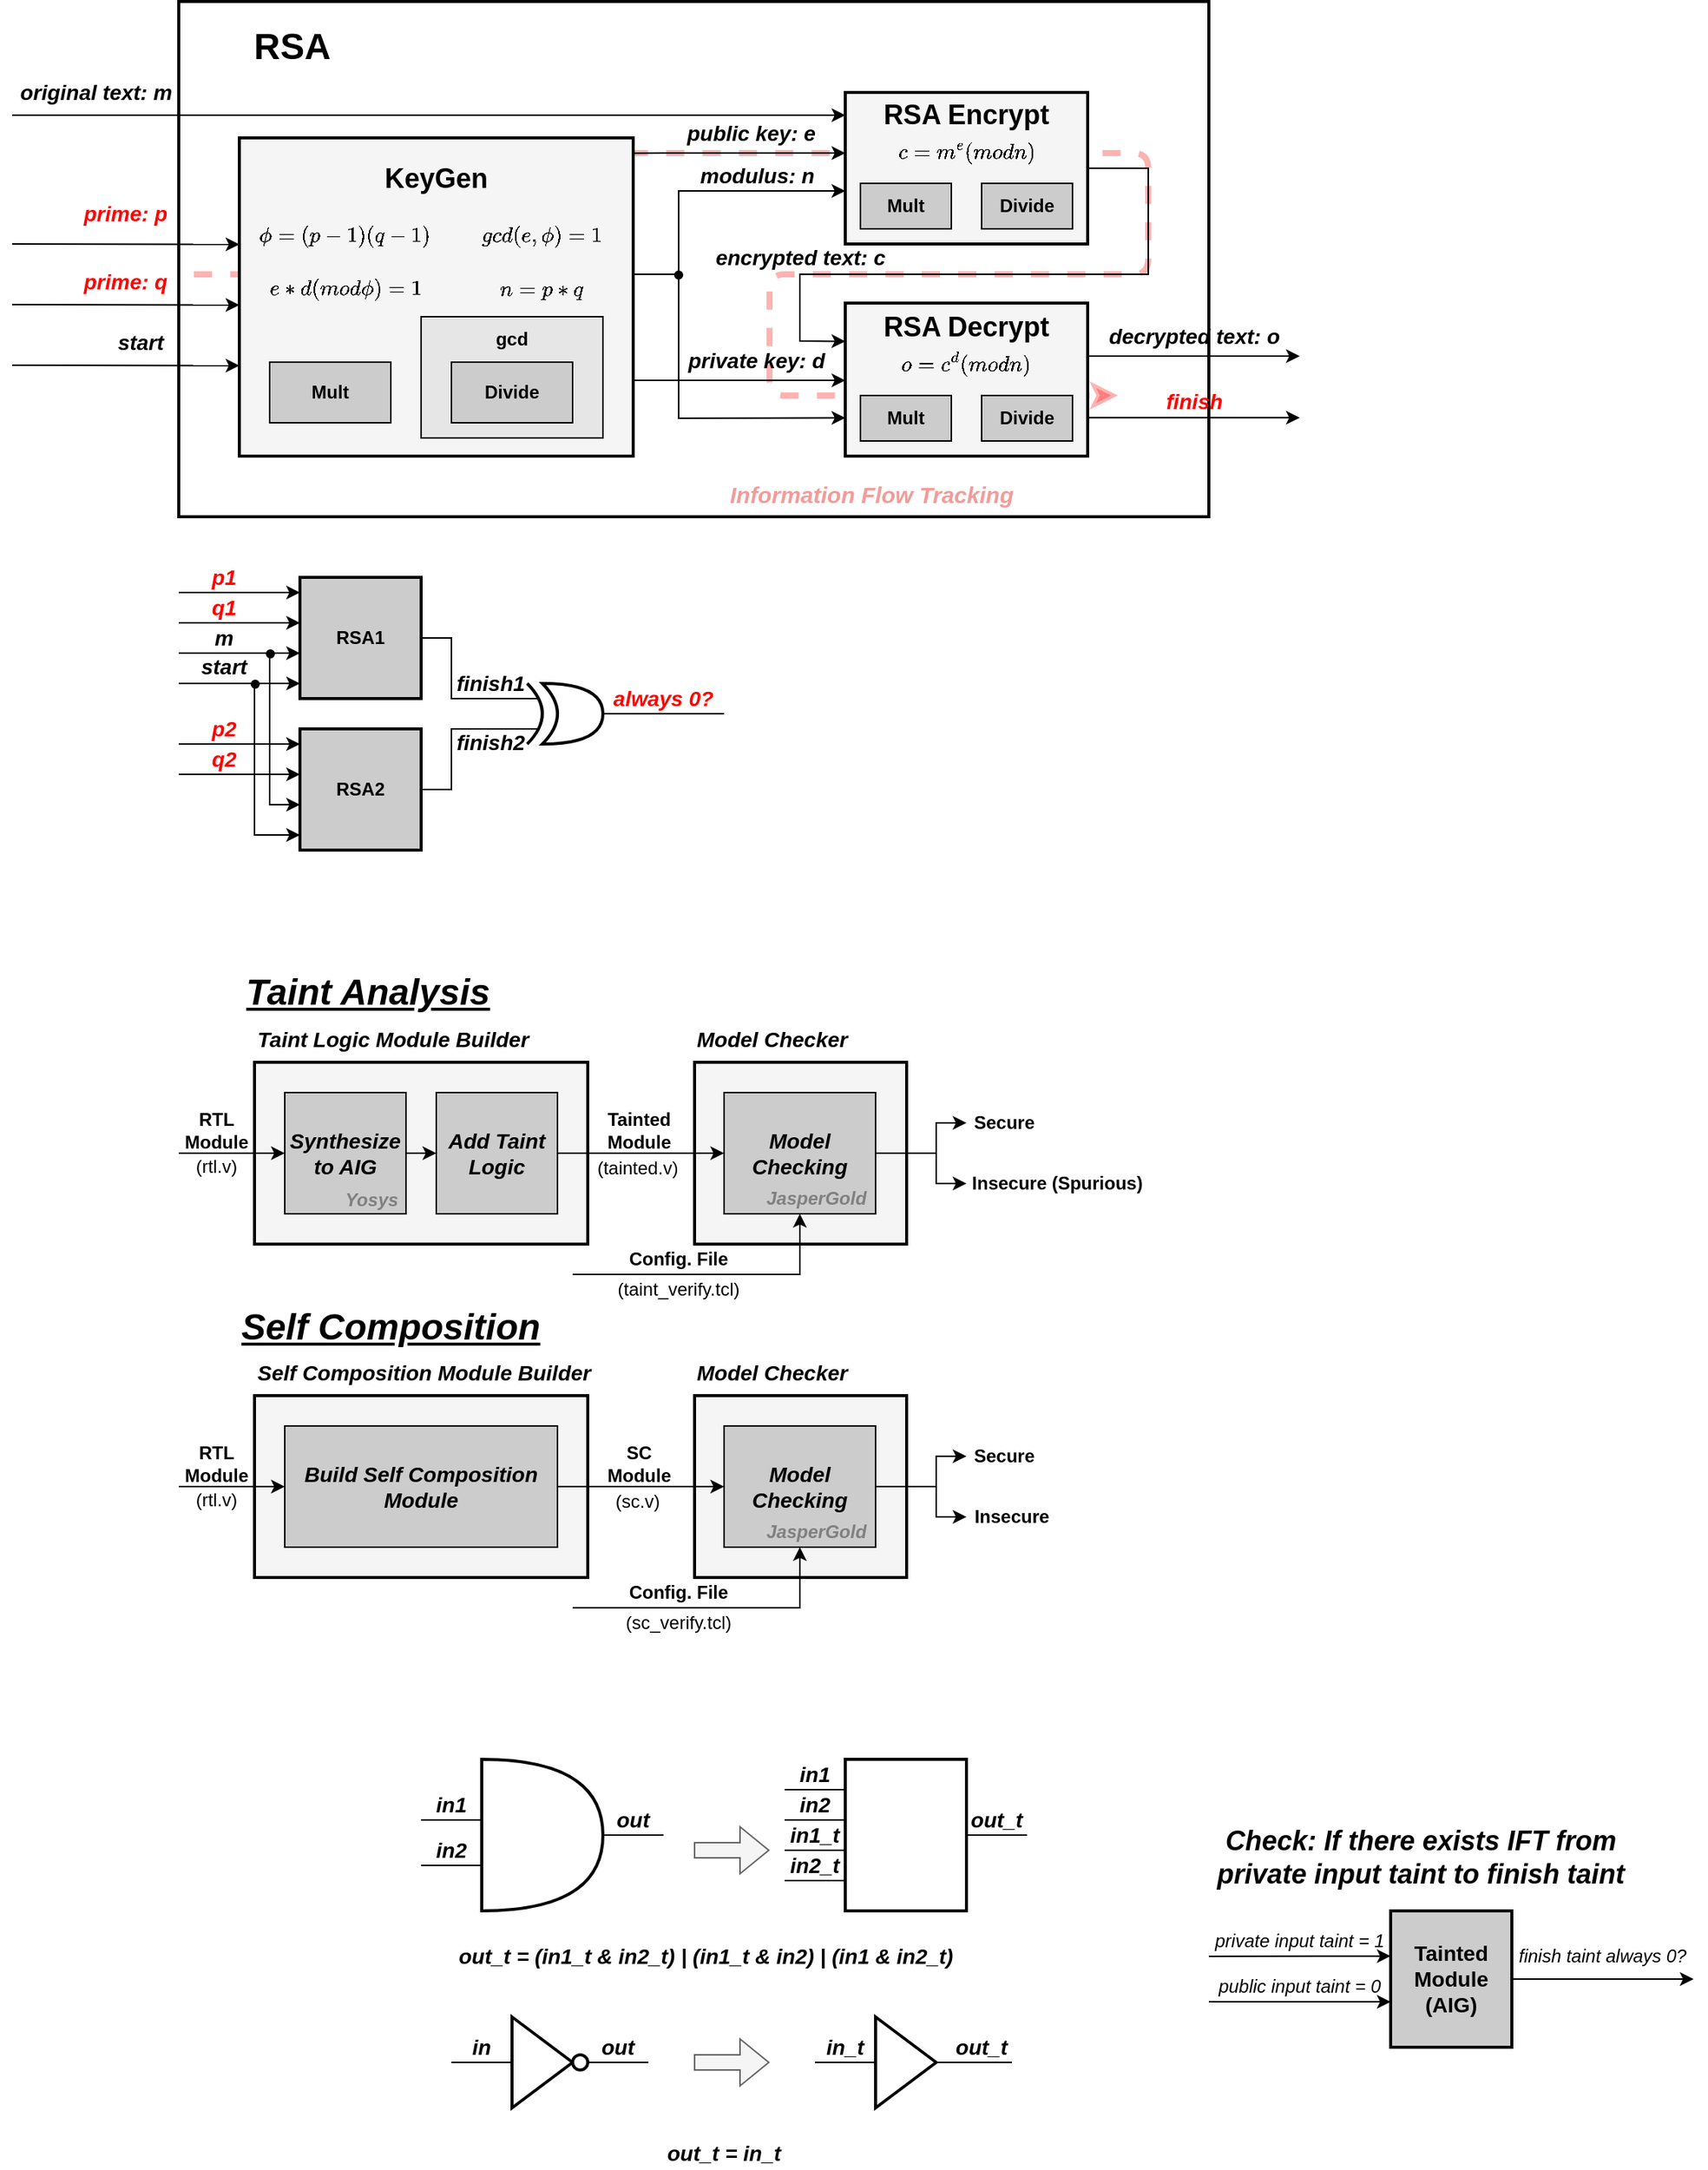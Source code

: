 <mxfile version="21.2.1" type="device">
  <diagram name="第 1 页" id="X6H4B7U_LgM54Es-U403">
    <mxGraphModel dx="558" dy="389" grid="1" gridSize="10" guides="1" tooltips="1" connect="1" arrows="1" fold="1" page="1" pageScale="1" pageWidth="1654" pageHeight="2336" math="1" shadow="0">
      <root>
        <mxCell id="0" />
        <mxCell id="1" parent="0" />
        <mxCell id="g-9-jLWV8RxV22xEwkH8-70" value="" style="rounded=0;whiteSpace=wrap;html=1;strokeWidth=2;" vertex="1" parent="1">
          <mxGeometry x="280" y="100" width="680" height="340" as="geometry" />
        </mxCell>
        <mxCell id="g-9-jLWV8RxV22xEwkH8-69" value="" style="endArrow=classic;html=1;rounded=1;dashed=1;fillColor=#f8cecc;strokeColor=#FF0000;strokeWidth=4;opacity=30;" edge="1" parent="1">
          <mxGeometry width="50" height="50" relative="1" as="geometry">
            <mxPoint x="290" y="280" as="sourcePoint" />
            <mxPoint x="900" y="360" as="targetPoint" />
            <Array as="points">
              <mxPoint x="450" y="280" />
              <mxPoint x="450" y="200" />
              <mxPoint x="920" y="200" />
              <mxPoint x="920" y="280" />
              <mxPoint x="670" y="280" />
              <mxPoint x="670" y="360" />
            </Array>
          </mxGeometry>
        </mxCell>
        <mxCell id="g-9-jLWV8RxV22xEwkH8-1" value="" style="rounded=0;whiteSpace=wrap;html=1;fillColor=#f5f5f5;strokeColor=#000000;strokeWidth=2;fontColor=#333333;" vertex="1" parent="1">
          <mxGeometry x="320" y="190" width="260" height="210" as="geometry" />
        </mxCell>
        <mxCell id="g-9-jLWV8RxV22xEwkH8-4" value="&lt;b&gt;&lt;font style=&quot;font-size: 18px;&quot;&gt;KeyGen&lt;/font&gt;&lt;/b&gt;" style="text;html=1;strokeColor=none;fillColor=none;align=center;verticalAlign=middle;whiteSpace=wrap;rounded=0;" vertex="1" parent="1">
          <mxGeometry x="420" y="202" width="60" height="30" as="geometry" />
        </mxCell>
        <mxCell id="g-9-jLWV8RxV22xEwkH8-8" value="" style="endArrow=classic;html=1;rounded=0;entryX=0;entryY=0.25;entryDx=0;entryDy=0;" edge="1" parent="1">
          <mxGeometry width="50" height="50" relative="1" as="geometry">
            <mxPoint x="170" y="260" as="sourcePoint" />
            <mxPoint x="320" y="260.25" as="targetPoint" />
          </mxGeometry>
        </mxCell>
        <mxCell id="g-9-jLWV8RxV22xEwkH8-9" value="" style="endArrow=classic;html=1;rounded=0;entryX=0;entryY=0.25;entryDx=0;entryDy=0;" edge="1" parent="1">
          <mxGeometry width="50" height="50" relative="1" as="geometry">
            <mxPoint x="170" y="300" as="sourcePoint" />
            <mxPoint x="320" y="300.25" as="targetPoint" />
          </mxGeometry>
        </mxCell>
        <mxCell id="g-9-jLWV8RxV22xEwkH8-10" value="$$\phi=(p-1)(q-1)$$" style="text;html=1;strokeColor=none;fillColor=none;align=center;verticalAlign=middle;whiteSpace=wrap;rounded=0;" vertex="1" parent="1">
          <mxGeometry x="360" y="240" width="60" height="30" as="geometry" />
        </mxCell>
        <mxCell id="g-9-jLWV8RxV22xEwkH8-11" value="$$gcd(e, \phi)=1$$" style="text;html=1;strokeColor=none;fillColor=none;align=center;verticalAlign=middle;whiteSpace=wrap;rounded=0;" vertex="1" parent="1">
          <mxGeometry x="490" y="240" width="60" height="30" as="geometry" />
        </mxCell>
        <mxCell id="g-9-jLWV8RxV22xEwkH8-12" value="$$e*d(mod&amp;nbsp; \phi)=1$$" style="text;html=1;strokeColor=none;fillColor=none;align=center;verticalAlign=middle;whiteSpace=wrap;rounded=0;" vertex="1" parent="1">
          <mxGeometry x="360" y="275" width="60" height="30" as="geometry" />
        </mxCell>
        <mxCell id="g-9-jLWV8RxV22xEwkH8-13" value="&lt;b&gt;&lt;font color=&quot;#000000&quot;&gt;Mult&lt;/font&gt;&lt;/b&gt;" style="rounded=0;whiteSpace=wrap;html=1;fillColor=#CCCCCC;strokeColor=#000000;fontColor=#333333;" vertex="1" parent="1">
          <mxGeometry x="340" y="338" width="80" height="40" as="geometry" />
        </mxCell>
        <mxCell id="g-9-jLWV8RxV22xEwkH8-37" value="" style="rounded=0;whiteSpace=wrap;html=1;fillColor=#E6E6E6;strokeColor=#000000;fontColor=#333333;" vertex="1" parent="1">
          <mxGeometry x="440" y="308" width="120" height="80" as="geometry" />
        </mxCell>
        <mxCell id="g-9-jLWV8RxV22xEwkH8-36" value="&lt;b&gt;&lt;font color=&quot;#000000&quot;&gt;Divide&lt;/font&gt;&lt;/b&gt;" style="rounded=0;whiteSpace=wrap;html=1;fillColor=#CCCCCC;strokeColor=#000000;fontColor=#333333;" vertex="1" parent="1">
          <mxGeometry x="460" y="338" width="80" height="40" as="geometry" />
        </mxCell>
        <mxCell id="g-9-jLWV8RxV22xEwkH8-38" value="&lt;b&gt;gcd&lt;/b&gt;" style="text;html=1;strokeColor=none;fillColor=none;align=center;verticalAlign=middle;whiteSpace=wrap;rounded=0;" vertex="1" parent="1">
          <mxGeometry x="470" y="308" width="60" height="30" as="geometry" />
        </mxCell>
        <mxCell id="g-9-jLWV8RxV22xEwkH8-39" value="" style="rounded=0;whiteSpace=wrap;html=1;fillColor=#f5f5f5;strokeColor=#000000;strokeWidth=2;fontColor=#333333;" vertex="1" parent="1">
          <mxGeometry x="720" y="160" width="160" height="100" as="geometry" />
        </mxCell>
        <mxCell id="g-9-jLWV8RxV22xEwkH8-40" value="" style="rounded=0;whiteSpace=wrap;html=1;fillColor=#f5f5f5;strokeColor=#000000;strokeWidth=2;fontColor=#333333;" vertex="1" parent="1">
          <mxGeometry x="720" y="299" width="160" height="101" as="geometry" />
        </mxCell>
        <mxCell id="g-9-jLWV8RxV22xEwkH8-41" value="&lt;b&gt;&lt;i&gt;&lt;font color=&quot;#ff0000&quot; style=&quot;font-size: 14px;&quot;&gt;prime: p&lt;/font&gt;&lt;/i&gt;&lt;/b&gt;" style="text;html=1;strokeColor=none;fillColor=none;align=center;verticalAlign=middle;whiteSpace=wrap;rounded=0;" vertex="1" parent="1">
          <mxGeometry x="210" y="225.25" width="70" height="30" as="geometry" />
        </mxCell>
        <mxCell id="g-9-jLWV8RxV22xEwkH8-42" value="&lt;b&gt;&lt;i&gt;&lt;font color=&quot;#ff0000&quot; style=&quot;font-size: 14px;&quot;&gt;prime: q&lt;/font&gt;&lt;/i&gt;&lt;/b&gt;" style="text;html=1;strokeColor=none;fillColor=none;align=center;verticalAlign=middle;whiteSpace=wrap;rounded=0;" vertex="1" parent="1">
          <mxGeometry x="210" y="270" width="70" height="30" as="geometry" />
        </mxCell>
        <mxCell id="g-9-jLWV8RxV22xEwkH8-43" value="" style="endArrow=classic;html=1;rounded=0;entryX=0;entryY=0.25;entryDx=0;entryDy=0;" edge="1" parent="1">
          <mxGeometry width="50" height="50" relative="1" as="geometry">
            <mxPoint x="170" y="340" as="sourcePoint" />
            <mxPoint x="320" y="340.25" as="targetPoint" />
          </mxGeometry>
        </mxCell>
        <mxCell id="g-9-jLWV8RxV22xEwkH8-44" value="&lt;b&gt;&lt;i&gt;&lt;font style=&quot;font-size: 14px;&quot;&gt;start&lt;/font&gt;&lt;/i&gt;&lt;/b&gt;" style="text;html=1;strokeColor=none;fillColor=none;align=center;verticalAlign=middle;whiteSpace=wrap;rounded=0;" vertex="1" parent="1">
          <mxGeometry x="220" y="310.25" width="70" height="30" as="geometry" />
        </mxCell>
        <mxCell id="g-9-jLWV8RxV22xEwkH8-45" value="" style="endArrow=classic;html=1;rounded=0;entryX=0;entryY=0.75;entryDx=0;entryDy=0;" edge="1" parent="1">
          <mxGeometry width="50" height="50" relative="1" as="geometry">
            <mxPoint x="580" y="280" as="sourcePoint" />
            <mxPoint x="720.0" y="225" as="targetPoint" />
            <Array as="points">
              <mxPoint x="610" y="280" />
              <mxPoint x="610" y="225" />
            </Array>
          </mxGeometry>
        </mxCell>
        <mxCell id="g-9-jLWV8RxV22xEwkH8-46" value="$$n=p*q$$" style="text;html=1;strokeColor=none;fillColor=none;align=center;verticalAlign=middle;whiteSpace=wrap;rounded=0;" vertex="1" parent="1">
          <mxGeometry x="490" y="275" width="60" height="30" as="geometry" />
        </mxCell>
        <mxCell id="g-9-jLWV8RxV22xEwkH8-47" value="&lt;b&gt;&lt;i&gt;&lt;font style=&quot;font-size: 14px;&quot;&gt;public key: e&lt;/font&gt;&lt;/i&gt;&lt;/b&gt;" style="text;html=1;strokeColor=none;fillColor=none;align=center;verticalAlign=middle;whiteSpace=wrap;rounded=0;" vertex="1" parent="1">
          <mxGeometry x="613" y="172" width="90" height="30" as="geometry" />
        </mxCell>
        <mxCell id="g-9-jLWV8RxV22xEwkH8-48" value="" style="endArrow=classic;html=1;rounded=0;entryX=0;entryY=0.75;entryDx=0;entryDy=0;exitX=1.002;exitY=0.048;exitDx=0;exitDy=0;exitPerimeter=0;" edge="1" parent="1" source="g-9-jLWV8RxV22xEwkH8-1">
          <mxGeometry width="50" height="50" relative="1" as="geometry">
            <mxPoint x="580" y="200" as="sourcePoint" />
            <mxPoint x="720" y="200" as="targetPoint" />
            <Array as="points">
              <mxPoint x="600" y="200" />
            </Array>
          </mxGeometry>
        </mxCell>
        <mxCell id="g-9-jLWV8RxV22xEwkH8-49" value="" style="endArrow=classic;html=1;rounded=0;entryX=0;entryY=0.75;entryDx=0;entryDy=0;" edge="1" parent="1">
          <mxGeometry width="50" height="50" relative="1" as="geometry">
            <mxPoint x="170" y="175" as="sourcePoint" />
            <mxPoint x="720" y="175" as="targetPoint" />
            <Array as="points">
              <mxPoint x="300" y="175" />
              <mxPoint x="600" y="175" />
            </Array>
          </mxGeometry>
        </mxCell>
        <mxCell id="g-9-jLWV8RxV22xEwkH8-50" value="&lt;b&gt;&lt;i&gt;&lt;font style=&quot;font-size: 14px;&quot;&gt;original text: m&lt;/font&gt;&lt;/i&gt;&lt;/b&gt;" style="text;html=1;strokeColor=none;fillColor=none;align=center;verticalAlign=middle;whiteSpace=wrap;rounded=0;" vertex="1" parent="1">
          <mxGeometry x="171" y="145" width="109" height="30" as="geometry" />
        </mxCell>
        <mxCell id="g-9-jLWV8RxV22xEwkH8-51" value="&lt;b&gt;&lt;i&gt;&lt;font style=&quot;font-size: 14px;&quot;&gt;modulus: n&lt;/font&gt;&lt;/i&gt;&lt;/b&gt;" style="text;html=1;strokeColor=none;fillColor=none;align=center;verticalAlign=middle;whiteSpace=wrap;rounded=0;" vertex="1" parent="1">
          <mxGeometry x="617" y="200" width="90" height="30" as="geometry" />
        </mxCell>
        <mxCell id="g-9-jLWV8RxV22xEwkH8-52" value="$$c=m^e(modn)$$" style="text;html=1;strokeColor=none;fillColor=none;align=center;verticalAlign=middle;whiteSpace=wrap;rounded=0;" vertex="1" parent="1">
          <mxGeometry x="770" y="185" width="60" height="30" as="geometry" />
        </mxCell>
        <mxCell id="g-9-jLWV8RxV22xEwkH8-53" value="&lt;b&gt;&lt;font color=&quot;#000000&quot;&gt;Mult&lt;/font&gt;&lt;/b&gt;" style="rounded=0;whiteSpace=wrap;html=1;fillColor=#CCCCCC;strokeColor=#000000;fontColor=#333333;" vertex="1" parent="1">
          <mxGeometry x="730" y="220" width="60" height="30" as="geometry" />
        </mxCell>
        <mxCell id="g-9-jLWV8RxV22xEwkH8-54" value="&lt;b&gt;&lt;font color=&quot;#000000&quot;&gt;Divide&lt;/font&gt;&lt;/b&gt;" style="rounded=0;whiteSpace=wrap;html=1;fillColor=#CCCCCC;strokeColor=#000000;fontColor=#333333;" vertex="1" parent="1">
          <mxGeometry x="810" y="220" width="60" height="30" as="geometry" />
        </mxCell>
        <mxCell id="g-9-jLWV8RxV22xEwkH8-55" value="&lt;b&gt;&lt;font color=&quot;#000000&quot;&gt;Mult&lt;/font&gt;&lt;/b&gt;" style="rounded=0;whiteSpace=wrap;html=1;fillColor=#CCCCCC;strokeColor=#000000;fontColor=#333333;" vertex="1" parent="1">
          <mxGeometry x="730" y="360" width="60" height="30" as="geometry" />
        </mxCell>
        <mxCell id="g-9-jLWV8RxV22xEwkH8-56" value="&lt;b&gt;&lt;font color=&quot;#000000&quot;&gt;Divide&lt;/font&gt;&lt;/b&gt;" style="rounded=0;whiteSpace=wrap;html=1;fillColor=#CCCCCC;strokeColor=#000000;fontColor=#333333;" vertex="1" parent="1">
          <mxGeometry x="810" y="360" width="60" height="30" as="geometry" />
        </mxCell>
        <mxCell id="g-9-jLWV8RxV22xEwkH8-6" value="&lt;b&gt;&lt;font style=&quot;font-size: 18px;&quot;&gt;RSA Encrypt&lt;/font&gt;&lt;/b&gt;" style="text;html=1;strokeColor=none;fillColor=none;align=center;verticalAlign=middle;whiteSpace=wrap;rounded=0;" vertex="1" parent="1">
          <mxGeometry x="740" y="160" width="120" height="30" as="geometry" />
        </mxCell>
        <mxCell id="g-9-jLWV8RxV22xEwkH8-7" value="&lt;b&gt;&lt;font style=&quot;font-size: 18px;&quot;&gt;RSA Decrypt&lt;/font&gt;&lt;/b&gt;" style="text;html=1;strokeColor=none;fillColor=none;align=center;verticalAlign=middle;whiteSpace=wrap;rounded=0;" vertex="1" parent="1">
          <mxGeometry x="740" y="300" width="120" height="30" as="geometry" />
        </mxCell>
        <mxCell id="g-9-jLWV8RxV22xEwkH8-57" value="$$o=c^d(modn)$$" style="text;html=1;strokeColor=none;fillColor=none;align=center;verticalAlign=middle;whiteSpace=wrap;rounded=0;" vertex="1" parent="1">
          <mxGeometry x="770" y="324" width="60" height="30" as="geometry" />
        </mxCell>
        <mxCell id="g-9-jLWV8RxV22xEwkH8-58" value="" style="endArrow=classic;html=1;rounded=0;entryX=0;entryY=0.25;entryDx=0;entryDy=0;exitX=1;exitY=0.5;exitDx=0;exitDy=0;" edge="1" parent="1" source="g-9-jLWV8RxV22xEwkH8-39" target="g-9-jLWV8RxV22xEwkH8-40">
          <mxGeometry width="50" height="50" relative="1" as="geometry">
            <mxPoint x="880" y="225" as="sourcePoint" />
            <mxPoint x="960" y="225" as="targetPoint" />
            <Array as="points">
              <mxPoint x="920" y="210" />
              <mxPoint x="920" y="280" />
              <mxPoint x="690" y="280" />
              <mxPoint x="690" y="324" />
            </Array>
          </mxGeometry>
        </mxCell>
        <mxCell id="g-9-jLWV8RxV22xEwkH8-59" value="&lt;b&gt;&lt;i&gt;&lt;font style=&quot;font-size: 14px;&quot;&gt;private key: d&lt;/font&gt;&lt;/i&gt;&lt;/b&gt;" style="text;html=1;strokeColor=none;fillColor=none;align=center;verticalAlign=middle;whiteSpace=wrap;rounded=0;" vertex="1" parent="1">
          <mxGeometry x="612" y="322" width="99" height="30" as="geometry" />
        </mxCell>
        <mxCell id="g-9-jLWV8RxV22xEwkH8-60" value="" style="endArrow=classic;html=1;rounded=0;entryX=0;entryY=0.75;entryDx=0;entryDy=0;" edge="1" parent="1">
          <mxGeometry width="50" height="50" relative="1" as="geometry">
            <mxPoint x="580" y="350" as="sourcePoint" />
            <mxPoint x="720" y="350" as="targetPoint" />
          </mxGeometry>
        </mxCell>
        <mxCell id="g-9-jLWV8RxV22xEwkH8-61" value="" style="endArrow=classic;html=1;rounded=0;strokeWidth=1;entryX=0;entryY=0.75;entryDx=0;entryDy=0;" edge="1" parent="1" target="g-9-jLWV8RxV22xEwkH8-40">
          <mxGeometry width="50" height="50" relative="1" as="geometry">
            <mxPoint x="610" y="280" as="sourcePoint" />
            <mxPoint x="700.0" y="360" as="targetPoint" />
            <Array as="points">
              <mxPoint x="610" y="375" />
            </Array>
          </mxGeometry>
        </mxCell>
        <mxCell id="g-9-jLWV8RxV22xEwkH8-62" value="&lt;b&gt;&lt;i&gt;&lt;font style=&quot;font-size: 14px;&quot;&gt;encrypted text: c&lt;/font&gt;&lt;/i&gt;&lt;/b&gt;" style="text;html=1;strokeColor=none;fillColor=none;align=center;verticalAlign=middle;whiteSpace=wrap;rounded=0;" vertex="1" parent="1">
          <mxGeometry x="631" y="254" width="119" height="30" as="geometry" />
        </mxCell>
        <mxCell id="g-9-jLWV8RxV22xEwkH8-63" value="" style="ellipse;whiteSpace=wrap;html=1;aspect=fixed;fillColor=#000000;" vertex="1" parent="1">
          <mxGeometry x="607.5" y="278" width="5" height="5" as="geometry" />
        </mxCell>
        <mxCell id="g-9-jLWV8RxV22xEwkH8-64" value="" style="endArrow=classic;html=1;rounded=0;entryX=0;entryY=0.75;entryDx=0;entryDy=0;" edge="1" parent="1">
          <mxGeometry width="50" height="50" relative="1" as="geometry">
            <mxPoint x="880" y="334" as="sourcePoint" />
            <mxPoint x="1020" y="334" as="targetPoint" />
          </mxGeometry>
        </mxCell>
        <mxCell id="g-9-jLWV8RxV22xEwkH8-65" value="" style="endArrow=classic;html=1;rounded=0;entryX=0;entryY=0.75;entryDx=0;entryDy=0;" edge="1" parent="1">
          <mxGeometry width="50" height="50" relative="1" as="geometry">
            <mxPoint x="880" y="374.66" as="sourcePoint" />
            <mxPoint x="1020" y="374.66" as="targetPoint" />
          </mxGeometry>
        </mxCell>
        <mxCell id="g-9-jLWV8RxV22xEwkH8-66" value="&lt;b&gt;&lt;i&gt;&lt;font style=&quot;font-size: 14px;&quot;&gt;decrypted text: o&lt;/font&gt;&lt;/i&gt;&lt;/b&gt;" style="text;html=1;strokeColor=none;fillColor=none;align=center;verticalAlign=middle;whiteSpace=wrap;rounded=0;" vertex="1" parent="1">
          <mxGeometry x="890" y="306" width="121" height="30" as="geometry" />
        </mxCell>
        <mxCell id="g-9-jLWV8RxV22xEwkH8-67" value="&lt;b&gt;&lt;i&gt;&lt;font color=&quot;#ff0000&quot; style=&quot;font-size: 14px;&quot;&gt;finish&lt;/font&gt;&lt;/i&gt;&lt;/b&gt;" style="text;html=1;strokeColor=none;fillColor=none;align=center;verticalAlign=middle;whiteSpace=wrap;rounded=0;" vertex="1" parent="1">
          <mxGeometry x="890" y="349" width="121" height="30" as="geometry" />
        </mxCell>
        <mxCell id="g-9-jLWV8RxV22xEwkH8-68" value="&lt;b&gt;&lt;i&gt;&lt;font color=&quot;#f19c99&quot; style=&quot;font-size: 15px;&quot;&gt;Information Flow Tracking&lt;/font&gt;&lt;/i&gt;&lt;/b&gt;" style="text;html=1;strokeColor=none;fillColor=none;align=center;verticalAlign=middle;whiteSpace=wrap;rounded=0;opacity=50;" vertex="1" parent="1">
          <mxGeometry x="631" y="410" width="212.5" height="30" as="geometry" />
        </mxCell>
        <mxCell id="g-9-jLWV8RxV22xEwkH8-71" value="&lt;b&gt;&lt;font style=&quot;font-size: 24px;&quot;&gt;RSA&lt;/font&gt;&lt;/b&gt;" style="text;html=1;strokeColor=none;fillColor=none;align=center;verticalAlign=middle;whiteSpace=wrap;rounded=0;" vertex="1" parent="1">
          <mxGeometry x="325" y="115" width="60" height="30" as="geometry" />
        </mxCell>
        <mxCell id="g-9-jLWV8RxV22xEwkH8-73" value="&lt;b&gt;&lt;font color=&quot;#000000&quot;&gt;RSA1&lt;/font&gt;&lt;/b&gt;" style="rounded=0;whiteSpace=wrap;html=1;fillColor=#CCCCCC;strokeColor=#000000;fontColor=#333333;strokeWidth=2;" vertex="1" parent="1">
          <mxGeometry x="360" y="480" width="80" height="80" as="geometry" />
        </mxCell>
        <mxCell id="g-9-jLWV8RxV22xEwkH8-74" value="&lt;b&gt;&lt;font color=&quot;#000000&quot;&gt;RSA2&lt;/font&gt;&lt;/b&gt;" style="rounded=0;whiteSpace=wrap;html=1;fillColor=#CCCCCC;strokeColor=#000000;fontColor=#333333;strokeWidth=2;" vertex="1" parent="1">
          <mxGeometry x="360" y="580" width="80" height="80" as="geometry" />
        </mxCell>
        <mxCell id="g-9-jLWV8RxV22xEwkH8-75" value="" style="endArrow=classic;html=1;rounded=0;entryX=0;entryY=0.25;entryDx=0;entryDy=0;" edge="1" parent="1">
          <mxGeometry width="50" height="50" relative="1" as="geometry">
            <mxPoint x="280" y="490" as="sourcePoint" />
            <mxPoint x="360" y="490" as="targetPoint" />
          </mxGeometry>
        </mxCell>
        <mxCell id="g-9-jLWV8RxV22xEwkH8-76" value="&lt;b&gt;&lt;i&gt;&lt;font color=&quot;#ff0000&quot; style=&quot;font-size: 14px;&quot;&gt;p1&lt;/font&gt;&lt;/i&gt;&lt;/b&gt;" style="text;html=1;strokeColor=none;fillColor=none;align=center;verticalAlign=middle;whiteSpace=wrap;rounded=0;" vertex="1" parent="1">
          <mxGeometry x="290" y="470" width="40" height="20" as="geometry" />
        </mxCell>
        <mxCell id="g-9-jLWV8RxV22xEwkH8-78" value="" style="endArrow=classic;html=1;rounded=0;entryX=0;entryY=0.25;entryDx=0;entryDy=0;" edge="1" parent="1">
          <mxGeometry width="50" height="50" relative="1" as="geometry">
            <mxPoint x="280" y="510" as="sourcePoint" />
            <mxPoint x="360" y="510" as="targetPoint" />
          </mxGeometry>
        </mxCell>
        <mxCell id="g-9-jLWV8RxV22xEwkH8-79" value="&lt;b&gt;&lt;i&gt;&lt;font color=&quot;#ff0000&quot; style=&quot;font-size: 14px;&quot;&gt;q1&lt;/font&gt;&lt;/i&gt;&lt;/b&gt;" style="text;html=1;strokeColor=none;fillColor=none;align=center;verticalAlign=middle;whiteSpace=wrap;rounded=0;" vertex="1" parent="1">
          <mxGeometry x="290" y="490" width="40" height="20" as="geometry" />
        </mxCell>
        <mxCell id="g-9-jLWV8RxV22xEwkH8-80" value="" style="endArrow=classic;html=1;rounded=0;entryX=0;entryY=0.25;entryDx=0;entryDy=0;" edge="1" parent="1">
          <mxGeometry width="50" height="50" relative="1" as="geometry">
            <mxPoint x="280" y="590" as="sourcePoint" />
            <mxPoint x="360" y="590" as="targetPoint" />
          </mxGeometry>
        </mxCell>
        <mxCell id="g-9-jLWV8RxV22xEwkH8-81" value="&lt;b&gt;&lt;i&gt;&lt;font color=&quot;#ff0000&quot; style=&quot;font-size: 14px;&quot;&gt;p2&lt;/font&gt;&lt;/i&gt;&lt;/b&gt;" style="text;html=1;strokeColor=none;fillColor=none;align=center;verticalAlign=middle;whiteSpace=wrap;rounded=0;" vertex="1" parent="1">
          <mxGeometry x="290" y="570" width="40" height="20" as="geometry" />
        </mxCell>
        <mxCell id="g-9-jLWV8RxV22xEwkH8-82" value="" style="endArrow=classic;html=1;rounded=0;entryX=0;entryY=0.25;entryDx=0;entryDy=0;" edge="1" parent="1">
          <mxGeometry width="50" height="50" relative="1" as="geometry">
            <mxPoint x="280" y="610" as="sourcePoint" />
            <mxPoint x="360" y="610" as="targetPoint" />
          </mxGeometry>
        </mxCell>
        <mxCell id="g-9-jLWV8RxV22xEwkH8-83" value="&lt;b&gt;&lt;i&gt;&lt;font style=&quot;font-size: 14px;&quot;&gt;q2&lt;/font&gt;&lt;/i&gt;&lt;/b&gt;" style="text;html=1;strokeColor=none;fillColor=none;align=center;verticalAlign=middle;whiteSpace=wrap;rounded=0;fontColor=#FF0000;" vertex="1" parent="1">
          <mxGeometry x="290" y="590" width="40" height="20" as="geometry" />
        </mxCell>
        <mxCell id="g-9-jLWV8RxV22xEwkH8-84" value="" style="shape=xor;whiteSpace=wrap;html=1;strokeWidth=2;" vertex="1" parent="1">
          <mxGeometry x="520" y="550" width="40" height="40" as="geometry" />
        </mxCell>
        <mxCell id="g-9-jLWV8RxV22xEwkH8-85" value="" style="endArrow=none;html=1;curved=1;strokeWidth=2;" edge="1" parent="1">
          <mxGeometry width="50" height="50" relative="1" as="geometry">
            <mxPoint x="510" y="550" as="sourcePoint" />
            <mxPoint x="510" y="590" as="targetPoint" />
            <Array as="points">
              <mxPoint x="530" y="570" />
            </Array>
          </mxGeometry>
        </mxCell>
        <mxCell id="g-9-jLWV8RxV22xEwkH8-86" value="" style="endArrow=none;html=1;rounded=0;exitX=1;exitY=0.5;exitDx=0;exitDy=0;" edge="1" parent="1" source="g-9-jLWV8RxV22xEwkH8-73">
          <mxGeometry width="50" height="50" relative="1" as="geometry">
            <mxPoint x="470" y="530.0" as="sourcePoint" />
            <mxPoint x="517" y="560" as="targetPoint" />
            <Array as="points">
              <mxPoint x="460" y="520" />
              <mxPoint x="460" y="560" />
            </Array>
          </mxGeometry>
        </mxCell>
        <mxCell id="g-9-jLWV8RxV22xEwkH8-87" value="" style="endArrow=none;html=1;rounded=0;exitX=1;exitY=0.5;exitDx=0;exitDy=0;" edge="1" parent="1" source="g-9-jLWV8RxV22xEwkH8-74">
          <mxGeometry width="50" height="50" relative="1" as="geometry">
            <mxPoint x="471.92" y="610.48" as="sourcePoint" />
            <mxPoint x="517" y="580" as="targetPoint" />
            <Array as="points">
              <mxPoint x="460" y="620" />
              <mxPoint x="460" y="580" />
            </Array>
          </mxGeometry>
        </mxCell>
        <mxCell id="g-9-jLWV8RxV22xEwkH8-88" value="&lt;b&gt;&lt;i&gt;&lt;font style=&quot;font-size: 14px;&quot;&gt;finish1&lt;/font&gt;&lt;/i&gt;&lt;/b&gt;" style="text;html=1;strokeColor=none;fillColor=none;align=center;verticalAlign=middle;whiteSpace=wrap;rounded=0;" vertex="1" parent="1">
          <mxGeometry x="456" y="540" width="60" height="20" as="geometry" />
        </mxCell>
        <mxCell id="g-9-jLWV8RxV22xEwkH8-89" value="&lt;b&gt;&lt;i&gt;&lt;font style=&quot;font-size: 14px;&quot;&gt;finish2&lt;/font&gt;&lt;/i&gt;&lt;/b&gt;" style="text;html=1;strokeColor=none;fillColor=none;align=center;verticalAlign=middle;whiteSpace=wrap;rounded=0;" vertex="1" parent="1">
          <mxGeometry x="456" y="579" width="60" height="20" as="geometry" />
        </mxCell>
        <mxCell id="g-9-jLWV8RxV22xEwkH8-90" value="" style="endArrow=none;html=1;rounded=0;entryX=1;entryY=0.5;entryDx=0;entryDy=0;entryPerimeter=0;" edge="1" parent="1" target="g-9-jLWV8RxV22xEwkH8-84">
          <mxGeometry width="50" height="50" relative="1" as="geometry">
            <mxPoint x="640" y="570" as="sourcePoint" />
            <mxPoint x="490" y="570" as="targetPoint" />
          </mxGeometry>
        </mxCell>
        <mxCell id="g-9-jLWV8RxV22xEwkH8-91" value="&lt;b&gt;&lt;i&gt;&lt;font color=&quot;#ff0000&quot; style=&quot;font-size: 14px;&quot;&gt;always 0?&lt;/font&gt;&lt;/i&gt;&lt;/b&gt;" style="text;html=1;strokeColor=none;fillColor=none;align=center;verticalAlign=middle;whiteSpace=wrap;rounded=0;" vertex="1" parent="1">
          <mxGeometry x="565" y="550" width="70" height="20" as="geometry" />
        </mxCell>
        <mxCell id="g-9-jLWV8RxV22xEwkH8-92" value="" style="endArrow=classic;html=1;rounded=0;" edge="1" parent="1">
          <mxGeometry width="50" height="50" relative="1" as="geometry">
            <mxPoint x="280" y="530" as="sourcePoint" />
            <mxPoint x="360" y="530" as="targetPoint" />
          </mxGeometry>
        </mxCell>
        <mxCell id="g-9-jLWV8RxV22xEwkH8-99" value="" style="endArrow=classic;html=1;rounded=0;" edge="1" parent="1">
          <mxGeometry width="50" height="50" relative="1" as="geometry">
            <mxPoint x="340" y="530" as="sourcePoint" />
            <mxPoint x="360" y="630" as="targetPoint" />
            <Array as="points">
              <mxPoint x="340" y="630" />
            </Array>
          </mxGeometry>
        </mxCell>
        <mxCell id="g-9-jLWV8RxV22xEwkH8-102" value="&lt;b&gt;&lt;font style=&quot;font-size: 14px;&quot;&gt;&lt;i&gt;start&lt;/i&gt;&lt;/font&gt;&lt;/b&gt;" style="text;html=1;strokeColor=none;fillColor=none;align=center;verticalAlign=middle;whiteSpace=wrap;rounded=0;" vertex="1" parent="1">
          <mxGeometry x="295" y="534" width="30" height="10" as="geometry" />
        </mxCell>
        <mxCell id="g-9-jLWV8RxV22xEwkH8-105" value="&lt;b&gt;&lt;font style=&quot;font-size: 14px;&quot;&gt;&lt;i&gt;m&lt;/i&gt;&lt;/font&gt;&lt;/b&gt;" style="text;html=1;strokeColor=none;fillColor=none;align=center;verticalAlign=middle;whiteSpace=wrap;rounded=0;" vertex="1" parent="1">
          <mxGeometry x="295" y="515" width="30" height="10" as="geometry" />
        </mxCell>
        <mxCell id="g-9-jLWV8RxV22xEwkH8-107" value="" style="endArrow=classic;html=1;rounded=0;" edge="1" parent="1">
          <mxGeometry width="50" height="50" relative="1" as="geometry">
            <mxPoint x="280" y="550" as="sourcePoint" />
            <mxPoint x="360" y="550" as="targetPoint" />
          </mxGeometry>
        </mxCell>
        <mxCell id="g-9-jLWV8RxV22xEwkH8-108" value="" style="endArrow=classic;html=1;rounded=0;" edge="1" parent="1">
          <mxGeometry width="50" height="50" relative="1" as="geometry">
            <mxPoint x="330" y="550" as="sourcePoint" />
            <mxPoint x="360" y="650" as="targetPoint" />
            <Array as="points">
              <mxPoint x="330" y="650" />
            </Array>
          </mxGeometry>
        </mxCell>
        <mxCell id="g-9-jLWV8RxV22xEwkH8-110" value="" style="ellipse;whiteSpace=wrap;html=1;aspect=fixed;fillColor=#000000;" vertex="1" parent="1">
          <mxGeometry x="338" y="528" width="5" height="5" as="geometry" />
        </mxCell>
        <mxCell id="g-9-jLWV8RxV22xEwkH8-111" value="" style="ellipse;whiteSpace=wrap;html=1;aspect=fixed;fillColor=#000000;" vertex="1" parent="1">
          <mxGeometry x="328" y="548" width="5" height="5" as="geometry" />
        </mxCell>
        <mxCell id="g-9-jLWV8RxV22xEwkH8-113" value="" style="rounded=0;whiteSpace=wrap;html=1;fillColor=#f5f5f5;strokeColor=#000000;strokeWidth=2;fontColor=#333333;" vertex="1" parent="1">
          <mxGeometry x="330" y="800" width="220" height="120" as="geometry" />
        </mxCell>
        <mxCell id="g-9-jLWV8RxV22xEwkH8-114" value="&lt;b&gt;&lt;font style=&quot;font-size: 24px;&quot;&gt;&lt;i&gt;&lt;u&gt;Taint Analysis&lt;/u&gt;&lt;/i&gt;&lt;/font&gt;&lt;/b&gt;" style="text;html=1;strokeColor=none;fillColor=none;align=center;verticalAlign=middle;whiteSpace=wrap;rounded=0;" vertex="1" parent="1">
          <mxGeometry x="320" y="739" width="170" height="30" as="geometry" />
        </mxCell>
        <mxCell id="g-9-jLWV8RxV22xEwkH8-115" value="&lt;b&gt;&lt;font style=&quot;font-size: 24px;&quot;&gt;&lt;i&gt;&lt;u&gt;Self Composition&lt;/u&gt;&lt;/i&gt;&lt;/font&gt;&lt;/b&gt;" style="text;html=1;strokeColor=none;fillColor=none;align=center;verticalAlign=middle;whiteSpace=wrap;rounded=0;" vertex="1" parent="1">
          <mxGeometry x="320" y="960" width="200" height="30" as="geometry" />
        </mxCell>
        <mxCell id="g-9-jLWV8RxV22xEwkH8-116" value="&lt;b&gt;&lt;font size=&quot;1&quot; color=&quot;#000000&quot;&gt;&lt;i style=&quot;font-size: 14px;&quot;&gt;Synthesize to AIG&lt;/i&gt;&lt;/font&gt;&lt;/b&gt;" style="rounded=0;whiteSpace=wrap;html=1;fillColor=#CCCCCC;strokeColor=#000000;fontColor=#333333;" vertex="1" parent="1">
          <mxGeometry x="350" y="820" width="80" height="80" as="geometry" />
        </mxCell>
        <mxCell id="g-9-jLWV8RxV22xEwkH8-117" value="&lt;b&gt;&lt;font size=&quot;1&quot; color=&quot;#000000&quot;&gt;&lt;i style=&quot;font-size: 14px;&quot;&gt;Add Taint Logic&lt;/i&gt;&lt;/font&gt;&lt;/b&gt;" style="rounded=0;whiteSpace=wrap;html=1;fillColor=#CCCCCC;strokeColor=#000000;fontColor=#333333;" vertex="1" parent="1">
          <mxGeometry x="450" y="820" width="80" height="80" as="geometry" />
        </mxCell>
        <mxCell id="g-9-jLWV8RxV22xEwkH8-118" value="" style="endArrow=classic;html=1;rounded=0;entryX=0;entryY=0.5;entryDx=0;entryDy=0;" edge="1" parent="1" target="g-9-jLWV8RxV22xEwkH8-116">
          <mxGeometry width="50" height="50" relative="1" as="geometry">
            <mxPoint x="280" y="860" as="sourcePoint" />
            <mxPoint x="410" y="880" as="targetPoint" />
          </mxGeometry>
        </mxCell>
        <mxCell id="g-9-jLWV8RxV22xEwkH8-119" value="" style="endArrow=classic;html=1;rounded=0;entryX=0;entryY=0.5;entryDx=0;entryDy=0;exitX=1;exitY=0.5;exitDx=0;exitDy=0;" edge="1" parent="1" source="g-9-jLWV8RxV22xEwkH8-116" target="g-9-jLWV8RxV22xEwkH8-117">
          <mxGeometry width="50" height="50" relative="1" as="geometry">
            <mxPoint x="290" y="870" as="sourcePoint" />
            <mxPoint x="360" y="870" as="targetPoint" />
          </mxGeometry>
        </mxCell>
        <mxCell id="g-9-jLWV8RxV22xEwkH8-122" value="&lt;b&gt;RTL Module&lt;/b&gt;" style="text;html=1;strokeColor=none;fillColor=none;align=center;verticalAlign=middle;whiteSpace=wrap;rounded=0;" vertex="1" parent="1">
          <mxGeometry x="280" y="830" width="50" height="30" as="geometry" />
        </mxCell>
        <mxCell id="g-9-jLWV8RxV22xEwkH8-125" value="" style="rounded=0;whiteSpace=wrap;html=1;fillColor=#f5f5f5;strokeColor=#000000;strokeWidth=2;fontColor=#333333;" vertex="1" parent="1">
          <mxGeometry x="620.5" y="800" width="140" height="120" as="geometry" />
        </mxCell>
        <mxCell id="g-9-jLWV8RxV22xEwkH8-127" value="&lt;b&gt;&lt;font style=&quot;font-size: 14px;&quot;&gt;Taint Logic Module Builder&lt;/font&gt;&lt;/b&gt;" style="text;html=1;strokeColor=none;fillColor=none;align=left;verticalAlign=middle;whiteSpace=wrap;rounded=0;fontStyle=2" vertex="1" parent="1">
          <mxGeometry x="330" y="770" width="220" height="30" as="geometry" />
        </mxCell>
        <mxCell id="g-9-jLWV8RxV22xEwkH8-128" value="&lt;span style=&quot;font-size: 14px;&quot;&gt;&lt;b&gt;Model Checker&lt;/b&gt;&lt;/span&gt;" style="text;html=1;strokeColor=none;fillColor=none;align=left;verticalAlign=middle;whiteSpace=wrap;rounded=0;fontStyle=2" vertex="1" parent="1">
          <mxGeometry x="620" y="770" width="140" height="30" as="geometry" />
        </mxCell>
        <mxCell id="g-9-jLWV8RxV22xEwkH8-129" value="(rtl.v)" style="text;html=1;strokeColor=none;fillColor=none;align=center;verticalAlign=middle;whiteSpace=wrap;rounded=0;" vertex="1" parent="1">
          <mxGeometry x="280" y="859" width="50" height="20" as="geometry" />
        </mxCell>
        <mxCell id="g-9-jLWV8RxV22xEwkH8-130" value="&lt;b&gt;Tainted Module&lt;/b&gt;" style="text;html=1;strokeColor=none;fillColor=none;align=center;verticalAlign=middle;whiteSpace=wrap;rounded=0;" vertex="1" parent="1">
          <mxGeometry x="559" y="830" width="50" height="30" as="geometry" />
        </mxCell>
        <mxCell id="g-9-jLWV8RxV22xEwkH8-131" value="(tainted.v)" style="text;html=1;strokeColor=none;fillColor=none;align=center;verticalAlign=middle;whiteSpace=wrap;rounded=0;" vertex="1" parent="1">
          <mxGeometry x="557.5" y="860" width="50" height="20" as="geometry" />
        </mxCell>
        <mxCell id="g-9-jLWV8RxV22xEwkH8-132" value="&lt;font color=&quot;#000000&quot;&gt;&lt;span style=&quot;font-size: 14px;&quot;&gt;&lt;b&gt;&lt;i&gt;Model Checking&lt;/i&gt;&lt;/b&gt;&lt;/span&gt;&lt;/font&gt;" style="rounded=0;whiteSpace=wrap;html=1;fillColor=#CCCCCC;strokeColor=#000000;fontColor=#333333;" vertex="1" parent="1">
          <mxGeometry x="640" y="820" width="100" height="80" as="geometry" />
        </mxCell>
        <mxCell id="g-9-jLWV8RxV22xEwkH8-120" value="" style="endArrow=classic;html=1;rounded=0;exitX=1;exitY=0.5;exitDx=0;exitDy=0;entryX=0;entryY=0.5;entryDx=0;entryDy=0;" edge="1" parent="1" source="g-9-jLWV8RxV22xEwkH8-117" target="g-9-jLWV8RxV22xEwkH8-132">
          <mxGeometry width="50" height="50" relative="1" as="geometry">
            <mxPoint x="440" y="870" as="sourcePoint" />
            <mxPoint x="620" y="860" as="targetPoint" />
          </mxGeometry>
        </mxCell>
        <mxCell id="g-9-jLWV8RxV22xEwkH8-133" value="" style="endArrow=classic;html=1;rounded=0;entryX=0.5;entryY=1;entryDx=0;entryDy=0;" edge="1" parent="1" target="g-9-jLWV8RxV22xEwkH8-132">
          <mxGeometry width="50" height="50" relative="1" as="geometry">
            <mxPoint x="540" y="940" as="sourcePoint" />
            <mxPoint x="650" y="870" as="targetPoint" />
            <Array as="points">
              <mxPoint x="690" y="940" />
            </Array>
          </mxGeometry>
        </mxCell>
        <mxCell id="g-9-jLWV8RxV22xEwkH8-134" value="(taint_verify.tcl)" style="text;html=1;strokeColor=none;fillColor=none;align=center;verticalAlign=middle;whiteSpace=wrap;rounded=0;" vertex="1" parent="1">
          <mxGeometry x="585" y="940" width="50" height="20" as="geometry" />
        </mxCell>
        <mxCell id="g-9-jLWV8RxV22xEwkH8-135" value="" style="endArrow=classic;html=1;rounded=0;" edge="1" parent="1">
          <mxGeometry width="50" height="50" relative="1" as="geometry">
            <mxPoint x="780" y="860" as="sourcePoint" />
            <mxPoint x="800" y="840" as="targetPoint" />
            <Array as="points">
              <mxPoint x="780" y="840" />
            </Array>
          </mxGeometry>
        </mxCell>
        <mxCell id="g-9-jLWV8RxV22xEwkH8-136" value="&lt;b&gt;Secure&lt;/b&gt;" style="text;html=1;strokeColor=none;fillColor=none;align=center;verticalAlign=middle;whiteSpace=wrap;rounded=0;" vertex="1" parent="1">
          <mxGeometry x="800" y="830" width="50" height="20" as="geometry" />
        </mxCell>
        <mxCell id="g-9-jLWV8RxV22xEwkH8-138" value="&lt;b&gt;Config. File&lt;/b&gt;" style="text;html=1;strokeColor=none;fillColor=none;align=center;verticalAlign=middle;whiteSpace=wrap;rounded=0;" vertex="1" parent="1">
          <mxGeometry x="570" y="920" width="80" height="20" as="geometry" />
        </mxCell>
        <mxCell id="g-9-jLWV8RxV22xEwkH8-140" value="" style="endArrow=none;html=1;rounded=0;exitX=1;exitY=0.5;exitDx=0;exitDy=0;" edge="1" parent="1" source="g-9-jLWV8RxV22xEwkH8-132">
          <mxGeometry width="50" height="50" relative="1" as="geometry">
            <mxPoint x="780" y="860" as="sourcePoint" />
            <mxPoint x="780" y="860" as="targetPoint" />
          </mxGeometry>
        </mxCell>
        <mxCell id="g-9-jLWV8RxV22xEwkH8-141" value="" style="endArrow=classic;html=1;rounded=0;" edge="1" parent="1">
          <mxGeometry width="50" height="50" relative="1" as="geometry">
            <mxPoint x="780" y="860" as="sourcePoint" />
            <mxPoint x="800" y="880" as="targetPoint" />
            <Array as="points">
              <mxPoint x="780" y="880" />
            </Array>
          </mxGeometry>
        </mxCell>
        <mxCell id="g-9-jLWV8RxV22xEwkH8-142" value="&lt;b&gt;Insecure (Spurious)&lt;/b&gt;" style="text;html=1;strokeColor=none;fillColor=none;align=center;verticalAlign=middle;whiteSpace=wrap;rounded=0;" vertex="1" parent="1">
          <mxGeometry x="800" y="870" width="120" height="20" as="geometry" />
        </mxCell>
        <mxCell id="g-9-jLWV8RxV22xEwkH8-143" value="&lt;b style=&quot;&quot;&gt;&lt;font style=&quot;font-size: 12px;&quot; color=&quot;#808080&quot;&gt;JasperGold&lt;/font&gt;&lt;/b&gt;" style="text;html=1;strokeColor=none;fillColor=none;align=left;verticalAlign=middle;whiteSpace=wrap;rounded=0;fontStyle=2" vertex="1" parent="1">
          <mxGeometry x="666" y="875" width="90" height="30" as="geometry" />
        </mxCell>
        <mxCell id="g-9-jLWV8RxV22xEwkH8-144" value="&lt;b style=&quot;&quot;&gt;&lt;font style=&quot;font-size: 12px;&quot; color=&quot;#808080&quot;&gt;Yosys&lt;/font&gt;&lt;/b&gt;" style="text;html=1;strokeColor=none;fillColor=none;align=left;verticalAlign=middle;whiteSpace=wrap;rounded=0;fontStyle=2" vertex="1" parent="1">
          <mxGeometry x="388" y="876" width="44" height="30" as="geometry" />
        </mxCell>
        <mxCell id="g-9-jLWV8RxV22xEwkH8-145" value="" style="rounded=0;whiteSpace=wrap;html=1;fillColor=#f5f5f5;strokeColor=#000000;strokeWidth=2;fontColor=#333333;" vertex="1" parent="1">
          <mxGeometry x="330" y="1020" width="220" height="120" as="geometry" />
        </mxCell>
        <mxCell id="g-9-jLWV8RxV22xEwkH8-146" value="&lt;b&gt;&lt;font size=&quot;1&quot; color=&quot;#000000&quot;&gt;&lt;i style=&quot;font-size: 14px;&quot;&gt;Build Self Composition Module&lt;/i&gt;&lt;/font&gt;&lt;/b&gt;" style="rounded=0;whiteSpace=wrap;html=1;fillColor=#CCCCCC;strokeColor=#000000;fontColor=#333333;" vertex="1" parent="1">
          <mxGeometry x="350" y="1040" width="180" height="80" as="geometry" />
        </mxCell>
        <mxCell id="g-9-jLWV8RxV22xEwkH8-148" value="" style="endArrow=classic;html=1;rounded=0;entryX=0;entryY=0.5;entryDx=0;entryDy=0;" edge="1" parent="1" target="g-9-jLWV8RxV22xEwkH8-146">
          <mxGeometry width="50" height="50" relative="1" as="geometry">
            <mxPoint x="280" y="1080" as="sourcePoint" />
            <mxPoint x="410" y="1100" as="targetPoint" />
          </mxGeometry>
        </mxCell>
        <mxCell id="g-9-jLWV8RxV22xEwkH8-150" value="&lt;b&gt;RTL Module&lt;/b&gt;" style="text;html=1;strokeColor=none;fillColor=none;align=center;verticalAlign=middle;whiteSpace=wrap;rounded=0;" vertex="1" parent="1">
          <mxGeometry x="280" y="1050" width="50" height="30" as="geometry" />
        </mxCell>
        <mxCell id="g-9-jLWV8RxV22xEwkH8-151" value="" style="rounded=0;whiteSpace=wrap;html=1;fillColor=#f5f5f5;strokeColor=#000000;strokeWidth=2;fontColor=#333333;" vertex="1" parent="1">
          <mxGeometry x="620.5" y="1020" width="140" height="120" as="geometry" />
        </mxCell>
        <mxCell id="g-9-jLWV8RxV22xEwkH8-152" value="&lt;b&gt;&lt;font style=&quot;font-size: 14px;&quot;&gt;Self Composition Module Builder&lt;/font&gt;&lt;/b&gt;" style="text;html=1;strokeColor=none;fillColor=none;align=left;verticalAlign=middle;whiteSpace=wrap;rounded=0;fontStyle=2" vertex="1" parent="1">
          <mxGeometry x="330" y="990" width="230" height="30" as="geometry" />
        </mxCell>
        <mxCell id="g-9-jLWV8RxV22xEwkH8-153" value="&lt;span style=&quot;font-size: 14px;&quot;&gt;&lt;b&gt;Model Checker&lt;/b&gt;&lt;/span&gt;" style="text;html=1;strokeColor=none;fillColor=none;align=left;verticalAlign=middle;whiteSpace=wrap;rounded=0;fontStyle=2" vertex="1" parent="1">
          <mxGeometry x="620" y="990" width="140" height="30" as="geometry" />
        </mxCell>
        <mxCell id="g-9-jLWV8RxV22xEwkH8-154" value="(rtl.v)" style="text;html=1;strokeColor=none;fillColor=none;align=center;verticalAlign=middle;whiteSpace=wrap;rounded=0;" vertex="1" parent="1">
          <mxGeometry x="280" y="1079" width="50" height="20" as="geometry" />
        </mxCell>
        <mxCell id="g-9-jLWV8RxV22xEwkH8-155" value="&lt;b&gt;SC Module&lt;/b&gt;" style="text;html=1;strokeColor=none;fillColor=none;align=center;verticalAlign=middle;whiteSpace=wrap;rounded=0;" vertex="1" parent="1">
          <mxGeometry x="559" y="1050" width="50" height="30" as="geometry" />
        </mxCell>
        <mxCell id="g-9-jLWV8RxV22xEwkH8-156" value="(sc.v)" style="text;html=1;strokeColor=none;fillColor=none;align=center;verticalAlign=middle;whiteSpace=wrap;rounded=0;" vertex="1" parent="1">
          <mxGeometry x="557.5" y="1080" width="50" height="20" as="geometry" />
        </mxCell>
        <mxCell id="g-9-jLWV8RxV22xEwkH8-157" value="&lt;font color=&quot;#000000&quot;&gt;&lt;span style=&quot;font-size: 14px;&quot;&gt;&lt;b&gt;&lt;i&gt;Model Checking&lt;/i&gt;&lt;/b&gt;&lt;/span&gt;&lt;/font&gt;" style="rounded=0;whiteSpace=wrap;html=1;fillColor=#CCCCCC;strokeColor=#000000;fontColor=#333333;" vertex="1" parent="1">
          <mxGeometry x="640" y="1040" width="100" height="80" as="geometry" />
        </mxCell>
        <mxCell id="g-9-jLWV8RxV22xEwkH8-158" value="" style="endArrow=classic;html=1;rounded=0;exitX=1;exitY=0.5;exitDx=0;exitDy=0;entryX=0;entryY=0.5;entryDx=0;entryDy=0;" edge="1" parent="1" target="g-9-jLWV8RxV22xEwkH8-157">
          <mxGeometry width="50" height="50" relative="1" as="geometry">
            <mxPoint x="530" y="1080" as="sourcePoint" />
            <mxPoint x="620" y="1080" as="targetPoint" />
          </mxGeometry>
        </mxCell>
        <mxCell id="g-9-jLWV8RxV22xEwkH8-159" value="" style="endArrow=classic;html=1;rounded=0;entryX=0.5;entryY=1;entryDx=0;entryDy=0;" edge="1" parent="1" target="g-9-jLWV8RxV22xEwkH8-157">
          <mxGeometry width="50" height="50" relative="1" as="geometry">
            <mxPoint x="540" y="1160" as="sourcePoint" />
            <mxPoint x="650" y="1090" as="targetPoint" />
            <Array as="points">
              <mxPoint x="690" y="1160" />
            </Array>
          </mxGeometry>
        </mxCell>
        <mxCell id="g-9-jLWV8RxV22xEwkH8-160" value="(sc_verify.tcl)" style="text;html=1;strokeColor=none;fillColor=none;align=center;verticalAlign=middle;whiteSpace=wrap;rounded=0;" vertex="1" parent="1">
          <mxGeometry x="585" y="1160" width="50" height="20" as="geometry" />
        </mxCell>
        <mxCell id="g-9-jLWV8RxV22xEwkH8-161" value="" style="endArrow=classic;html=1;rounded=0;" edge="1" parent="1">
          <mxGeometry width="50" height="50" relative="1" as="geometry">
            <mxPoint x="780" y="1080" as="sourcePoint" />
            <mxPoint x="800" y="1060" as="targetPoint" />
            <Array as="points">
              <mxPoint x="780" y="1060" />
            </Array>
          </mxGeometry>
        </mxCell>
        <mxCell id="g-9-jLWV8RxV22xEwkH8-162" value="&lt;b&gt;Secure&lt;/b&gt;" style="text;html=1;strokeColor=none;fillColor=none;align=center;verticalAlign=middle;whiteSpace=wrap;rounded=0;" vertex="1" parent="1">
          <mxGeometry x="800" y="1050" width="50" height="20" as="geometry" />
        </mxCell>
        <mxCell id="g-9-jLWV8RxV22xEwkH8-163" value="&lt;b&gt;Config. File&lt;/b&gt;" style="text;html=1;strokeColor=none;fillColor=none;align=center;verticalAlign=middle;whiteSpace=wrap;rounded=0;" vertex="1" parent="1">
          <mxGeometry x="570" y="1140" width="80" height="20" as="geometry" />
        </mxCell>
        <mxCell id="g-9-jLWV8RxV22xEwkH8-164" value="" style="endArrow=none;html=1;rounded=0;exitX=1;exitY=0.5;exitDx=0;exitDy=0;" edge="1" parent="1" source="g-9-jLWV8RxV22xEwkH8-157">
          <mxGeometry width="50" height="50" relative="1" as="geometry">
            <mxPoint x="780" y="1080" as="sourcePoint" />
            <mxPoint x="780" y="1080" as="targetPoint" />
          </mxGeometry>
        </mxCell>
        <mxCell id="g-9-jLWV8RxV22xEwkH8-165" value="" style="endArrow=classic;html=1;rounded=0;" edge="1" parent="1">
          <mxGeometry width="50" height="50" relative="1" as="geometry">
            <mxPoint x="780" y="1080" as="sourcePoint" />
            <mxPoint x="800" y="1100" as="targetPoint" />
            <Array as="points">
              <mxPoint x="780" y="1100" />
            </Array>
          </mxGeometry>
        </mxCell>
        <mxCell id="g-9-jLWV8RxV22xEwkH8-166" value="&lt;b&gt;Insecure&lt;/b&gt;" style="text;html=1;strokeColor=none;fillColor=none;align=center;verticalAlign=middle;whiteSpace=wrap;rounded=0;" vertex="1" parent="1">
          <mxGeometry x="800" y="1090" width="60" height="20" as="geometry" />
        </mxCell>
        <mxCell id="g-9-jLWV8RxV22xEwkH8-167" value="&lt;b style=&quot;&quot;&gt;&lt;font style=&quot;font-size: 12px;&quot; color=&quot;#808080&quot;&gt;JasperGold&lt;/font&gt;&lt;/b&gt;" style="text;html=1;strokeColor=none;fillColor=none;align=left;verticalAlign=middle;whiteSpace=wrap;rounded=0;fontStyle=2" vertex="1" parent="1">
          <mxGeometry x="666" y="1095" width="90" height="30" as="geometry" />
        </mxCell>
        <mxCell id="g-9-jLWV8RxV22xEwkH8-169" value="" style="shape=or;whiteSpace=wrap;html=1;strokeWidth=2;" vertex="1" parent="1">
          <mxGeometry x="480" y="1260" width="80" height="100" as="geometry" />
        </mxCell>
        <mxCell id="g-9-jLWV8RxV22xEwkH8-171" value="" style="endArrow=none;html=1;rounded=0;exitX=0;exitY=0.375;exitDx=0;exitDy=0;exitPerimeter=0;entryX=0;entryY=1;entryDx=0;entryDy=0;" edge="1" parent="1" target="g-9-jLWV8RxV22xEwkH8-175">
          <mxGeometry width="50" height="50" relative="1" as="geometry">
            <mxPoint x="480" y="1330" as="sourcePoint" />
            <mxPoint x="400" y="1330" as="targetPoint" />
          </mxGeometry>
        </mxCell>
        <mxCell id="g-9-jLWV8RxV22xEwkH8-172" value="" style="endArrow=none;html=1;rounded=0;exitX=0;exitY=0.375;exitDx=0;exitDy=0;exitPerimeter=0;entryX=0;entryY=1;entryDx=0;entryDy=0;" edge="1" parent="1" target="g-9-jLWV8RxV22xEwkH8-174">
          <mxGeometry width="50" height="50" relative="1" as="geometry">
            <mxPoint x="480" y="1300" as="sourcePoint" />
            <mxPoint x="400" y="1300" as="targetPoint" />
          </mxGeometry>
        </mxCell>
        <mxCell id="g-9-jLWV8RxV22xEwkH8-174" value="&lt;span style=&quot;font-size: 14px;&quot;&gt;&lt;b style=&quot;&quot;&gt;&lt;i style=&quot;&quot;&gt;in1&lt;/i&gt;&lt;/b&gt;&lt;/span&gt;" style="text;html=1;strokeColor=none;fillColor=none;align=center;verticalAlign=middle;whiteSpace=wrap;rounded=0;" vertex="1" parent="1">
          <mxGeometry x="440" y="1280" width="40" height="20" as="geometry" />
        </mxCell>
        <mxCell id="g-9-jLWV8RxV22xEwkH8-175" value="&lt;span style=&quot;font-size: 14px;&quot;&gt;&lt;b style=&quot;&quot;&gt;&lt;i style=&quot;&quot;&gt;in2&lt;/i&gt;&lt;/b&gt;&lt;/span&gt;" style="text;html=1;strokeColor=none;fillColor=none;align=center;verticalAlign=middle;whiteSpace=wrap;rounded=0;" vertex="1" parent="1">
          <mxGeometry x="440" y="1310" width="40" height="20" as="geometry" />
        </mxCell>
        <mxCell id="g-9-jLWV8RxV22xEwkH8-176" value="" style="endArrow=none;html=1;rounded=0;exitX=1;exitY=1;exitDx=0;exitDy=0;" edge="1" parent="1" source="g-9-jLWV8RxV22xEwkH8-177">
          <mxGeometry width="50" height="50" relative="1" as="geometry">
            <mxPoint x="640" y="1310" as="sourcePoint" />
            <mxPoint x="560" y="1310" as="targetPoint" />
          </mxGeometry>
        </mxCell>
        <mxCell id="g-9-jLWV8RxV22xEwkH8-177" value="&lt;span style=&quot;font-size: 14px;&quot;&gt;&lt;b style=&quot;&quot;&gt;&lt;i style=&quot;&quot;&gt;out&lt;/i&gt;&lt;/b&gt;&lt;/span&gt;" style="text;html=1;strokeColor=none;fillColor=none;align=center;verticalAlign=middle;whiteSpace=wrap;rounded=0;" vertex="1" parent="1">
          <mxGeometry x="560" y="1290" width="40" height="20" as="geometry" />
        </mxCell>
        <mxCell id="g-9-jLWV8RxV22xEwkH8-179" value="" style="endArrow=none;html=1;rounded=0;exitX=0;exitY=0.375;exitDx=0;exitDy=0;exitPerimeter=0;entryX=0;entryY=1;entryDx=0;entryDy=0;" edge="1" parent="1" target="g-9-jLWV8RxV22xEwkH8-182">
          <mxGeometry width="50" height="50" relative="1" as="geometry">
            <mxPoint x="720" y="1340" as="sourcePoint" />
            <mxPoint x="640" y="1340" as="targetPoint" />
          </mxGeometry>
        </mxCell>
        <mxCell id="g-9-jLWV8RxV22xEwkH8-180" value="" style="endArrow=none;html=1;rounded=0;exitX=0;exitY=0.375;exitDx=0;exitDy=0;exitPerimeter=0;entryX=0;entryY=1;entryDx=0;entryDy=0;" edge="1" parent="1" target="g-9-jLWV8RxV22xEwkH8-181">
          <mxGeometry width="50" height="50" relative="1" as="geometry">
            <mxPoint x="720" y="1320" as="sourcePoint" />
            <mxPoint x="640" y="1320" as="targetPoint" />
          </mxGeometry>
        </mxCell>
        <mxCell id="g-9-jLWV8RxV22xEwkH8-181" value="&lt;span style=&quot;font-size: 14px;&quot;&gt;&lt;b style=&quot;&quot;&gt;&lt;i style=&quot;&quot;&gt;in1_t&lt;/i&gt;&lt;/b&gt;&lt;/span&gt;" style="text;html=1;strokeColor=none;fillColor=none;align=center;verticalAlign=middle;whiteSpace=wrap;rounded=0;" vertex="1" parent="1">
          <mxGeometry x="680" y="1300" width="40" height="20" as="geometry" />
        </mxCell>
        <mxCell id="g-9-jLWV8RxV22xEwkH8-182" value="&lt;span style=&quot;font-size: 14px;&quot;&gt;&lt;b style=&quot;&quot;&gt;&lt;i style=&quot;&quot;&gt;in2_t&lt;/i&gt;&lt;/b&gt;&lt;/span&gt;" style="text;html=1;strokeColor=none;fillColor=none;align=center;verticalAlign=middle;whiteSpace=wrap;rounded=0;" vertex="1" parent="1">
          <mxGeometry x="680" y="1320" width="40" height="20" as="geometry" />
        </mxCell>
        <mxCell id="g-9-jLWV8RxV22xEwkH8-183" value="" style="endArrow=none;html=1;rounded=0;exitX=1;exitY=1;exitDx=0;exitDy=0;" edge="1" parent="1" source="g-9-jLWV8RxV22xEwkH8-184">
          <mxGeometry width="50" height="50" relative="1" as="geometry">
            <mxPoint x="880" y="1310" as="sourcePoint" />
            <mxPoint x="800" y="1310" as="targetPoint" />
          </mxGeometry>
        </mxCell>
        <mxCell id="g-9-jLWV8RxV22xEwkH8-184" value="&lt;span style=&quot;font-size: 14px;&quot;&gt;&lt;b style=&quot;&quot;&gt;&lt;i style=&quot;&quot;&gt;out_t&lt;/i&gt;&lt;/b&gt;&lt;/span&gt;" style="text;html=1;strokeColor=none;fillColor=none;align=center;verticalAlign=middle;whiteSpace=wrap;rounded=0;" vertex="1" parent="1">
          <mxGeometry x="800" y="1290" width="40" height="20" as="geometry" />
        </mxCell>
        <mxCell id="g-9-jLWV8RxV22xEwkH8-185" value="&lt;b style=&quot;&quot;&gt;&lt;i style=&quot;&quot;&gt;&lt;font style=&quot;font-size: 14px;&quot;&gt;out_t = (in1_t &amp;amp; in2_t) | (in1_t &amp;amp; in2) | (in1 &amp;amp; in2_t)&amp;nbsp;&lt;/font&gt;&lt;/i&gt;&lt;/b&gt;" style="text;html=1;strokeColor=none;fillColor=none;align=center;verticalAlign=middle;whiteSpace=wrap;rounded=0;" vertex="1" parent="1">
          <mxGeometry x="460" y="1380" width="340" height="20" as="geometry" />
        </mxCell>
        <mxCell id="g-9-jLWV8RxV22xEwkH8-186" value="" style="triangle;whiteSpace=wrap;html=1;strokeWidth=2;" vertex="1" parent="1">
          <mxGeometry x="500" y="1430" width="40" height="60" as="geometry" />
        </mxCell>
        <mxCell id="g-9-jLWV8RxV22xEwkH8-187" value="" style="ellipse;whiteSpace=wrap;html=1;aspect=fixed;strokeWidth=2;" vertex="1" parent="1">
          <mxGeometry x="540" y="1455" width="10" height="10" as="geometry" />
        </mxCell>
        <mxCell id="g-9-jLWV8RxV22xEwkH8-188" value="" style="endArrow=none;html=1;rounded=0;" edge="1" parent="1">
          <mxGeometry width="50" height="50" relative="1" as="geometry">
            <mxPoint x="500" y="1460" as="sourcePoint" />
            <mxPoint x="460" y="1460" as="targetPoint" />
          </mxGeometry>
        </mxCell>
        <mxCell id="g-9-jLWV8RxV22xEwkH8-189" value="" style="endArrow=none;html=1;rounded=0;" edge="1" parent="1">
          <mxGeometry width="50" height="50" relative="1" as="geometry">
            <mxPoint x="590" y="1460" as="sourcePoint" />
            <mxPoint x="550" y="1460" as="targetPoint" />
          </mxGeometry>
        </mxCell>
        <mxCell id="g-9-jLWV8RxV22xEwkH8-190" value="" style="triangle;whiteSpace=wrap;html=1;strokeWidth=2;" vertex="1" parent="1">
          <mxGeometry x="740" y="1430" width="40" height="60" as="geometry" />
        </mxCell>
        <mxCell id="g-9-jLWV8RxV22xEwkH8-192" value="" style="endArrow=none;html=1;rounded=0;exitX=0;exitY=0.5;exitDx=0;exitDy=0;entryX=0;entryY=1;entryDx=0;entryDy=0;" edge="1" parent="1" source="g-9-jLWV8RxV22xEwkH8-190" target="g-9-jLWV8RxV22xEwkH8-196">
          <mxGeometry width="50" height="50" relative="1" as="geometry">
            <mxPoint x="740" y="1459.72" as="sourcePoint" />
            <mxPoint x="660" y="1459.72" as="targetPoint" />
          </mxGeometry>
        </mxCell>
        <mxCell id="g-9-jLWV8RxV22xEwkH8-193" value="" style="endArrow=none;html=1;rounded=0;entryX=1;entryY=0.5;entryDx=0;entryDy=0;" edge="1" parent="1" target="g-9-jLWV8RxV22xEwkH8-190">
          <mxGeometry width="50" height="50" relative="1" as="geometry">
            <mxPoint x="830" y="1460" as="sourcePoint" />
            <mxPoint x="790" y="1460" as="targetPoint" />
          </mxGeometry>
        </mxCell>
        <mxCell id="g-9-jLWV8RxV22xEwkH8-194" value="&lt;span style=&quot;font-size: 14px;&quot;&gt;&lt;b style=&quot;&quot;&gt;&lt;i style=&quot;&quot;&gt;in&lt;/i&gt;&lt;/b&gt;&lt;/span&gt;" style="text;html=1;strokeColor=none;fillColor=none;align=center;verticalAlign=middle;whiteSpace=wrap;rounded=0;" vertex="1" parent="1">
          <mxGeometry x="460" y="1440" width="40" height="20" as="geometry" />
        </mxCell>
        <mxCell id="g-9-jLWV8RxV22xEwkH8-195" value="&lt;span style=&quot;font-size: 14px;&quot;&gt;&lt;b style=&quot;&quot;&gt;&lt;i style=&quot;&quot;&gt;out&lt;/i&gt;&lt;/b&gt;&lt;/span&gt;" style="text;html=1;strokeColor=none;fillColor=none;align=center;verticalAlign=middle;whiteSpace=wrap;rounded=0;" vertex="1" parent="1">
          <mxGeometry x="555" y="1440" width="30" height="20" as="geometry" />
        </mxCell>
        <mxCell id="g-9-jLWV8RxV22xEwkH8-196" value="&lt;span style=&quot;font-size: 14px;&quot;&gt;&lt;b style=&quot;&quot;&gt;&lt;i style=&quot;&quot;&gt;in_t&lt;/i&gt;&lt;/b&gt;&lt;/span&gt;" style="text;html=1;strokeColor=none;fillColor=none;align=center;verticalAlign=middle;whiteSpace=wrap;rounded=0;" vertex="1" parent="1">
          <mxGeometry x="700" y="1440" width="40" height="20" as="geometry" />
        </mxCell>
        <mxCell id="g-9-jLWV8RxV22xEwkH8-197" value="&lt;span style=&quot;font-size: 14px;&quot;&gt;&lt;b style=&quot;&quot;&gt;&lt;i style=&quot;&quot;&gt;out_t&lt;/i&gt;&lt;/b&gt;&lt;/span&gt;" style="text;html=1;strokeColor=none;fillColor=none;align=center;verticalAlign=middle;whiteSpace=wrap;rounded=0;" vertex="1" parent="1">
          <mxGeometry x="790" y="1440" width="40" height="20" as="geometry" />
        </mxCell>
        <mxCell id="g-9-jLWV8RxV22xEwkH8-198" value="&lt;b style=&quot;&quot;&gt;&lt;i style=&quot;&quot;&gt;&lt;font style=&quot;font-size: 14px;&quot;&gt;out_t = in_t&lt;/font&gt;&lt;/i&gt;&lt;/b&gt;" style="text;html=1;strokeColor=none;fillColor=none;align=center;verticalAlign=middle;whiteSpace=wrap;rounded=0;" vertex="1" parent="1">
          <mxGeometry x="600" y="1510" width="80" height="20" as="geometry" />
        </mxCell>
        <mxCell id="g-9-jLWV8RxV22xEwkH8-199" value="" style="shape=flexArrow;endArrow=classic;html=1;rounded=0;fillColor=#f5f5f5;strokeColor=#666666;" edge="1" parent="1">
          <mxGeometry width="50" height="50" relative="1" as="geometry">
            <mxPoint x="620" y="1320" as="sourcePoint" />
            <mxPoint x="670" y="1320" as="targetPoint" />
          </mxGeometry>
        </mxCell>
        <mxCell id="g-9-jLWV8RxV22xEwkH8-200" value="" style="shape=flexArrow;endArrow=classic;html=1;rounded=0;fillColor=#f5f5f5;strokeColor=#666666;" edge="1" parent="1">
          <mxGeometry width="50" height="50" relative="1" as="geometry">
            <mxPoint x="620" y="1460" as="sourcePoint" />
            <mxPoint x="670" y="1460" as="targetPoint" />
          </mxGeometry>
        </mxCell>
        <mxCell id="g-9-jLWV8RxV22xEwkH8-202" value="&lt;b&gt;&lt;font style=&quot;font-size: 14px;&quot; color=&quot;#000000&quot;&gt;Tainted Module (AIG)&lt;/font&gt;&lt;/b&gt;" style="rounded=0;whiteSpace=wrap;html=1;fillColor=#CCCCCC;strokeColor=#000000;fontColor=#333333;strokeWidth=2;" vertex="1" parent="1">
          <mxGeometry x="1080" y="1360" width="80" height="90" as="geometry" />
        </mxCell>
        <mxCell id="g-9-jLWV8RxV22xEwkH8-203" value="" style="endArrow=classic;html=1;rounded=0;entryX=0;entryY=0.375;entryDx=0;entryDy=0;entryPerimeter=0;" edge="1" parent="1">
          <mxGeometry width="50" height="50" relative="1" as="geometry">
            <mxPoint x="960" y="1390" as="sourcePoint" />
            <mxPoint x="1080" y="1389.85" as="targetPoint" />
            <Array as="points">
              <mxPoint x="1030" y="1389.85" />
            </Array>
          </mxGeometry>
        </mxCell>
        <mxCell id="g-9-jLWV8RxV22xEwkH8-204" value="" style="endArrow=classic;html=1;rounded=0;entryX=0;entryY=0.375;entryDx=0;entryDy=0;entryPerimeter=0;" edge="1" parent="1">
          <mxGeometry width="50" height="50" relative="1" as="geometry">
            <mxPoint x="960" y="1420" as="sourcePoint" />
            <mxPoint x="1080" y="1420" as="targetPoint" />
          </mxGeometry>
        </mxCell>
        <mxCell id="g-9-jLWV8RxV22xEwkH8-207" value="" style="endArrow=classic;html=1;rounded=0;" edge="1" parent="1">
          <mxGeometry width="50" height="50" relative="1" as="geometry">
            <mxPoint x="1160" y="1405" as="sourcePoint" />
            <mxPoint x="1280" y="1405" as="targetPoint" />
            <Array as="points">
              <mxPoint x="1170" y="1405" />
            </Array>
          </mxGeometry>
        </mxCell>
        <mxCell id="g-9-jLWV8RxV22xEwkH8-208" value="&lt;i&gt;finish taint always 0?&lt;/i&gt;" style="text;html=1;strokeColor=none;fillColor=none;align=center;verticalAlign=middle;whiteSpace=wrap;rounded=0;" vertex="1" parent="1">
          <mxGeometry x="1160" y="1380" width="120" height="20" as="geometry" />
        </mxCell>
        <mxCell id="g-9-jLWV8RxV22xEwkH8-209" value="&lt;i&gt;private input taint = 1&lt;/i&gt;" style="text;html=1;strokeColor=none;fillColor=none;align=center;verticalAlign=middle;whiteSpace=wrap;rounded=0;" vertex="1" parent="1">
          <mxGeometry x="960" y="1370" width="120" height="20" as="geometry" />
        </mxCell>
        <mxCell id="g-9-jLWV8RxV22xEwkH8-210" value="&lt;i&gt;public input taint = 0&lt;/i&gt;" style="text;html=1;strokeColor=none;fillColor=none;align=center;verticalAlign=middle;whiteSpace=wrap;rounded=0;" vertex="1" parent="1">
          <mxGeometry x="960" y="1400" width="120" height="20" as="geometry" />
        </mxCell>
        <mxCell id="g-9-jLWV8RxV22xEwkH8-211" value="&lt;b&gt;&lt;i&gt;&lt;font style=&quot;font-size: 18px;&quot;&gt;Check: If there exists IFT from private input taint to finish taint&lt;/font&gt;&lt;/i&gt;&lt;/b&gt;" style="text;html=1;strokeColor=none;fillColor=none;align=center;verticalAlign=middle;whiteSpace=wrap;rounded=0;" vertex="1" parent="1">
          <mxGeometry x="960" y="1310" width="280" height="30" as="geometry" />
        </mxCell>
        <mxCell id="g-9-jLWV8RxV22xEwkH8-212" value="" style="endArrow=none;html=1;rounded=0;exitX=0;exitY=0.375;exitDx=0;exitDy=0;exitPerimeter=0;entryX=0;entryY=1;entryDx=0;entryDy=0;" edge="1" parent="1" target="g-9-jLWV8RxV22xEwkH8-215">
          <mxGeometry width="50" height="50" relative="1" as="geometry">
            <mxPoint x="720" y="1300" as="sourcePoint" />
            <mxPoint x="640" y="1300" as="targetPoint" />
          </mxGeometry>
        </mxCell>
        <mxCell id="g-9-jLWV8RxV22xEwkH8-213" value="" style="endArrow=none;html=1;rounded=0;exitX=0;exitY=0.375;exitDx=0;exitDy=0;exitPerimeter=0;entryX=0;entryY=1;entryDx=0;entryDy=0;" edge="1" parent="1" target="g-9-jLWV8RxV22xEwkH8-214">
          <mxGeometry width="50" height="50" relative="1" as="geometry">
            <mxPoint x="720" y="1280" as="sourcePoint" />
            <mxPoint x="640" y="1280" as="targetPoint" />
          </mxGeometry>
        </mxCell>
        <mxCell id="g-9-jLWV8RxV22xEwkH8-214" value="&lt;span style=&quot;font-size: 14px;&quot;&gt;&lt;b style=&quot;&quot;&gt;&lt;i style=&quot;&quot;&gt;in1&lt;/i&gt;&lt;/b&gt;&lt;/span&gt;" style="text;html=1;strokeColor=none;fillColor=none;align=center;verticalAlign=middle;whiteSpace=wrap;rounded=0;" vertex="1" parent="1">
          <mxGeometry x="680" y="1260" width="40" height="20" as="geometry" />
        </mxCell>
        <mxCell id="g-9-jLWV8RxV22xEwkH8-215" value="&lt;span style=&quot;font-size: 14px;&quot;&gt;&lt;b style=&quot;&quot;&gt;&lt;i style=&quot;&quot;&gt;in2&lt;/i&gt;&lt;/b&gt;&lt;/span&gt;" style="text;html=1;strokeColor=none;fillColor=none;align=center;verticalAlign=middle;whiteSpace=wrap;rounded=0;" vertex="1" parent="1">
          <mxGeometry x="680" y="1280" width="40" height="20" as="geometry" />
        </mxCell>
        <mxCell id="g-9-jLWV8RxV22xEwkH8-216" value="" style="rounded=0;whiteSpace=wrap;html=1;strokeWidth=2;" vertex="1" parent="1">
          <mxGeometry x="720" y="1260" width="80" height="100" as="geometry" />
        </mxCell>
      </root>
    </mxGraphModel>
  </diagram>
</mxfile>
